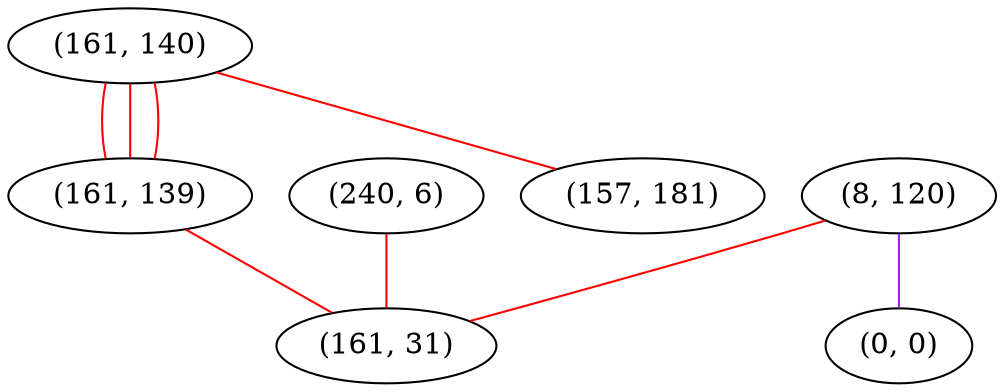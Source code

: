 graph "" {
"(240, 6)";
"(8, 120)";
"(161, 140)";
"(157, 181)";
"(0, 0)";
"(161, 139)";
"(161, 31)";
"(240, 6)" -- "(161, 31)"  [color=red, key=0, weight=1];
"(8, 120)" -- "(0, 0)"  [color=purple, key=0, weight=4];
"(8, 120)" -- "(161, 31)"  [color=red, key=0, weight=1];
"(161, 140)" -- "(161, 139)"  [color=red, key=0, weight=1];
"(161, 140)" -- "(161, 139)"  [color=red, key=1, weight=1];
"(161, 140)" -- "(161, 139)"  [color=red, key=2, weight=1];
"(161, 140)" -- "(157, 181)"  [color=red, key=0, weight=1];
"(161, 139)" -- "(161, 31)"  [color=red, key=0, weight=1];
}
